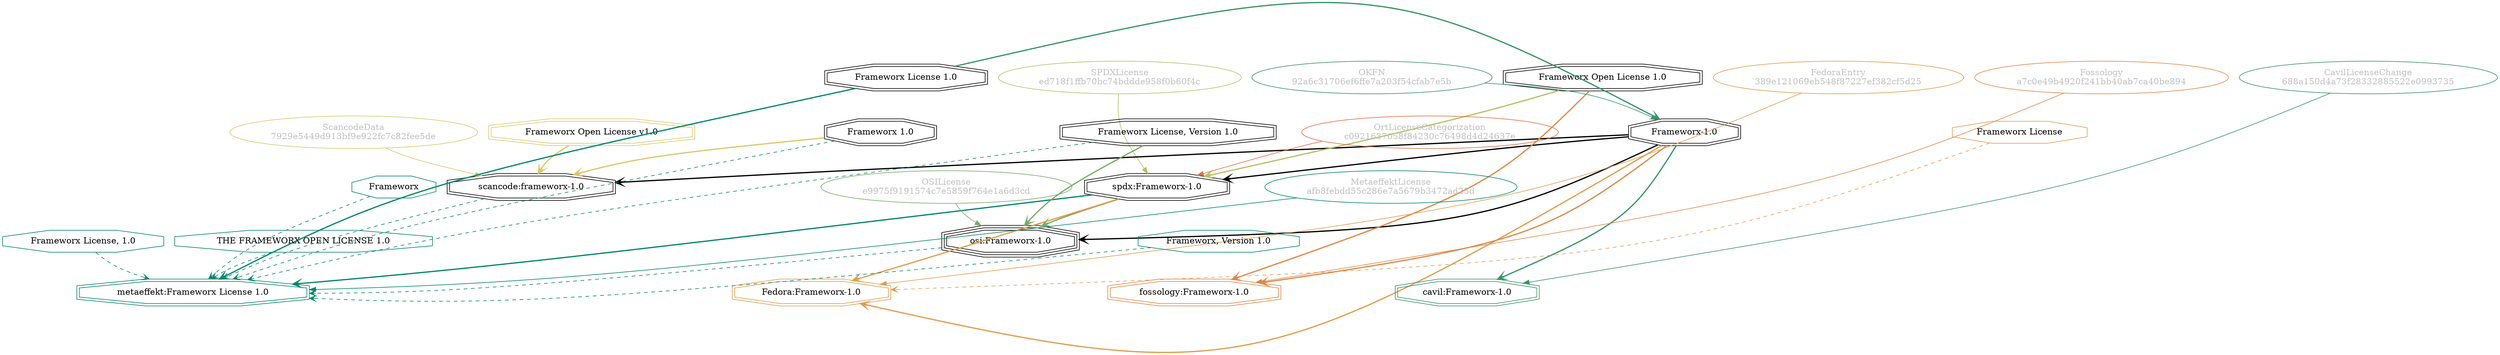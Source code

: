 strict digraph {
    node [shape=box];
    graph [splines=curved];
    1716 [label="SPDXLicense\ned718f1ffb70bc74bddde958f0b60f4c"
         ,fontcolor=gray
         ,color="#b8bf62"
         ,fillcolor="beige;1"
         ,shape=ellipse];
    1717 [label="spdx:Frameworx-1.0"
         ,shape=doubleoctagon];
    1718 [label="Frameworx-1.0"
         ,shape=doubleoctagon];
    1719 [label="Frameworx Open License 1.0"
         ,shape=doubleoctagon];
    5033 [label="OSILicense\ne9975f9191574c7e5859f764e1a6d3cd"
         ,fontcolor=gray
         ,color="#78ab63"
         ,fillcolor="beige;1"
         ,shape=ellipse];
    5034 [label="osi:Frameworx-1.0"
         ,shape=tripleoctagon];
    5035 [label="Frameworx License, Version 1.0"
         ,shape=doubleoctagon];
    6379 [label="FedoraEntry\n389e121069eb548f87227ef382cf5d25"
         ,fontcolor=gray
         ,color="#e09d4b"
         ,fillcolor="beige;1"
         ,shape=ellipse];
    6380 [label="Fedora:Frameworx-1.0"
         ,color="#e09d4b"
         ,shape=doubleoctagon];
    6381 [label="Frameworx License"
         ,color="#e09d4b"
         ,shape=octagon];
    15506 [label="ScancodeData\n7929e5449d913bf9e922fc7c82fee5de"
          ,fontcolor=gray
          ,color="#dac767"
          ,fillcolor="beige;1"
          ,shape=ellipse];
    15507 [label="scancode:frameworx-1.0"
          ,shape=doubleoctagon];
    15508 [label="Frameworx 1.0"
          ,shape=doubleoctagon];
    15509 [label="Frameworx Open License v1.0"
          ,color="#dac767"
          ,shape=doubleoctagon];
    26048 [label="Fossology\na7c0e49b4920f241bb40ab7ca40be894"
          ,fontcolor=gray
          ,color="#e18745"
          ,fillcolor="beige;1"
          ,shape=ellipse];
    26049 [label="fossology:Frameworx-1.0"
          ,color="#e18745"
          ,shape=doubleoctagon];
    28299 [label="OKFN\n92a6c31706ef6ffe7a203f54cfab7e5b"
          ,fontcolor=gray
          ,color="#379469"
          ,fillcolor="beige;1"
          ,shape=ellipse];
    28300 [label="Frameworx License 1.0"
          ,shape=doubleoctagon];
    28687 [label="OrtLicenseCategorization\nc0921637058f84230c76498d4d24637e"
          ,fontcolor=gray
          ,color="#e06f45"
          ,fillcolor="beige;1"
          ,shape=ellipse];
    36796 [label="CavilLicenseChange\n688a150d4a73f28332885522e0993735"
          ,fontcolor=gray
          ,color="#379469"
          ,fillcolor="beige;1"
          ,shape=ellipse];
    36797 [label="cavil:Frameworx-1.0"
          ,color="#379469"
          ,shape=doubleoctagon];
    42023 [label="MetaeffektLicense\nafb8febdd55c286e7a5679b3472ad25d"
          ,fontcolor=gray
          ,color="#00876c"
          ,fillcolor="beige;1"
          ,shape=ellipse];
    42024 [label="metaeffekt:Frameworx License 1.0"
          ,color="#00876c"
          ,shape=doubleoctagon];
    42025 [label=Frameworx
          ,color="#00876c"
          ,shape=octagon];
    42026 [label="Frameworx, Version 1.0"
          ,color="#00876c"
          ,shape=octagon];
    42027 [label="Frameworx License, 1.0"
          ,color="#00876c"
          ,shape=octagon];
    42028 [label="THE FRAMEWORX OPEN LICENSE 1.0"
          ,color="#00876c"
          ,shape=octagon];
    1716 -> 1717 [weight=0.5
                 ,color="#b8bf62"];
    1717 -> 5034 [style=bold
                 ,arrowhead=vee
                 ,weight=0.7
                 ,color="#78ab63"];
    1717 -> 6380 [style=bold
                 ,arrowhead=vee
                 ,weight=0.7
                 ,color="#e09d4b"];
    1717 -> 42024 [style=bold
                  ,arrowhead=vee
                  ,weight=0.7
                  ,color="#00876c"];
    1718 -> 1717 [style=bold
                 ,arrowhead=vee
                 ,weight=0.7];
    1718 -> 5034 [style=bold
                 ,arrowhead=vee
                 ,weight=0.7];
    1718 -> 6380 [style=bold
                 ,arrowhead=vee
                 ,weight=0.7
                 ,color="#e09d4b"];
    1718 -> 15507 [style=bold
                  ,arrowhead=vee
                  ,weight=0.7];
    1718 -> 26049 [style=bold
                  ,arrowhead=vee
                  ,weight=0.7
                  ,color="#e18745"];
    1718 -> 36797 [style=bold
                  ,arrowhead=vee
                  ,weight=0.7
                  ,color="#379469"];
    1718 -> 36797 [style=bold
                  ,arrowhead=vee
                  ,weight=0.7
                  ,color="#379469"];
    1719 -> 1717 [style=bold
                 ,arrowhead=vee
                 ,weight=0.7
                 ,color="#b8bf62"];
    1719 -> 26049 [style=bold
                  ,arrowhead=vee
                  ,weight=0.7
                  ,color="#e18745"];
    5033 -> 5034 [weight=0.5
                 ,color="#78ab63"];
    5034 -> 42024 [style=dashed
                  ,arrowhead=vee
                  ,weight=0.5
                  ,color="#00876c"];
    5035 -> 5034 [style=bold
                 ,arrowhead=vee
                 ,weight=0.7
                 ,color="#78ab63"];
    5035 -> 42024 [style=dashed
                  ,arrowhead=vee
                  ,weight=0.5
                  ,color="#00876c"];
    6379 -> 6380 [weight=0.5
                 ,color="#e09d4b"];
    6381 -> 6380 [style=dashed
                 ,arrowhead=vee
                 ,weight=0.5
                 ,color="#e09d4b"];
    15506 -> 15507 [weight=0.5
                   ,color="#dac767"];
    15507 -> 42024 [style=dashed
                   ,arrowhead=vee
                   ,weight=0.5
                   ,color="#00876c"];
    15508 -> 15507 [style=bold
                   ,arrowhead=vee
                   ,weight=0.7
                   ,color="#dac767"];
    15508 -> 42024 [style=dashed
                   ,arrowhead=vee
                   ,weight=0.5
                   ,color="#00876c"];
    15509 -> 15507 [style=bold
                   ,arrowhead=vee
                   ,weight=0.7
                   ,color="#dac767"];
    26048 -> 26049 [weight=0.5
                   ,color="#e18745"];
    28299 -> 1718 [weight=0.5
                  ,color="#379469"];
    28300 -> 1718 [style=bold
                  ,arrowhead=vee
                  ,weight=0.7
                  ,color="#379469"];
    28300 -> 42024 [style=bold
                   ,arrowhead=vee
                   ,weight=0.7
                   ,color="#00876c"];
    28687 -> 1717 [weight=0.5
                  ,color="#e06f45"];
    36796 -> 36797 [weight=0.5
                   ,color="#379469"];
    42023 -> 42024 [weight=0.5
                   ,color="#00876c"];
    42025 -> 42024 [style=dashed
                   ,arrowhead=vee
                   ,weight=0.5
                   ,color="#00876c"];
    42026 -> 42024 [style=dashed
                   ,arrowhead=vee
                   ,weight=0.5
                   ,color="#00876c"];
    42027 -> 42024 [style=dashed
                   ,arrowhead=vee
                   ,weight=0.5
                   ,color="#00876c"];
    42028 -> 42024 [style=dashed
                   ,arrowhead=vee
                   ,weight=0.5
                   ,color="#00876c"];
}
